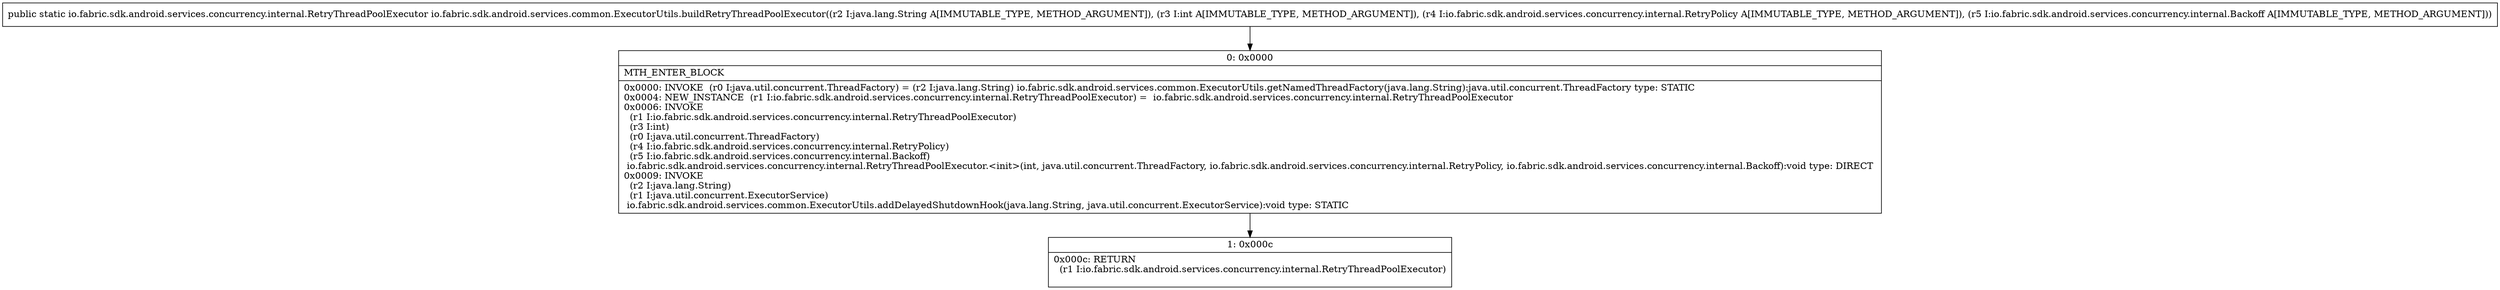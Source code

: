 digraph "CFG forio.fabric.sdk.android.services.common.ExecutorUtils.buildRetryThreadPoolExecutor(Ljava\/lang\/String;ILio\/fabric\/sdk\/android\/services\/concurrency\/internal\/RetryPolicy;Lio\/fabric\/sdk\/android\/services\/concurrency\/internal\/Backoff;)Lio\/fabric\/sdk\/android\/services\/concurrency\/internal\/RetryThreadPoolExecutor;" {
Node_0 [shape=record,label="{0\:\ 0x0000|MTH_ENTER_BLOCK\l|0x0000: INVOKE  (r0 I:java.util.concurrent.ThreadFactory) = (r2 I:java.lang.String) io.fabric.sdk.android.services.common.ExecutorUtils.getNamedThreadFactory(java.lang.String):java.util.concurrent.ThreadFactory type: STATIC \l0x0004: NEW_INSTANCE  (r1 I:io.fabric.sdk.android.services.concurrency.internal.RetryThreadPoolExecutor) =  io.fabric.sdk.android.services.concurrency.internal.RetryThreadPoolExecutor \l0x0006: INVOKE  \l  (r1 I:io.fabric.sdk.android.services.concurrency.internal.RetryThreadPoolExecutor)\l  (r3 I:int)\l  (r0 I:java.util.concurrent.ThreadFactory)\l  (r4 I:io.fabric.sdk.android.services.concurrency.internal.RetryPolicy)\l  (r5 I:io.fabric.sdk.android.services.concurrency.internal.Backoff)\l io.fabric.sdk.android.services.concurrency.internal.RetryThreadPoolExecutor.\<init\>(int, java.util.concurrent.ThreadFactory, io.fabric.sdk.android.services.concurrency.internal.RetryPolicy, io.fabric.sdk.android.services.concurrency.internal.Backoff):void type: DIRECT \l0x0009: INVOKE  \l  (r2 I:java.lang.String)\l  (r1 I:java.util.concurrent.ExecutorService)\l io.fabric.sdk.android.services.common.ExecutorUtils.addDelayedShutdownHook(java.lang.String, java.util.concurrent.ExecutorService):void type: STATIC \l}"];
Node_1 [shape=record,label="{1\:\ 0x000c|0x000c: RETURN  \l  (r1 I:io.fabric.sdk.android.services.concurrency.internal.RetryThreadPoolExecutor)\l \l}"];
MethodNode[shape=record,label="{public static io.fabric.sdk.android.services.concurrency.internal.RetryThreadPoolExecutor io.fabric.sdk.android.services.common.ExecutorUtils.buildRetryThreadPoolExecutor((r2 I:java.lang.String A[IMMUTABLE_TYPE, METHOD_ARGUMENT]), (r3 I:int A[IMMUTABLE_TYPE, METHOD_ARGUMENT]), (r4 I:io.fabric.sdk.android.services.concurrency.internal.RetryPolicy A[IMMUTABLE_TYPE, METHOD_ARGUMENT]), (r5 I:io.fabric.sdk.android.services.concurrency.internal.Backoff A[IMMUTABLE_TYPE, METHOD_ARGUMENT])) }"];
MethodNode -> Node_0;
Node_0 -> Node_1;
}

